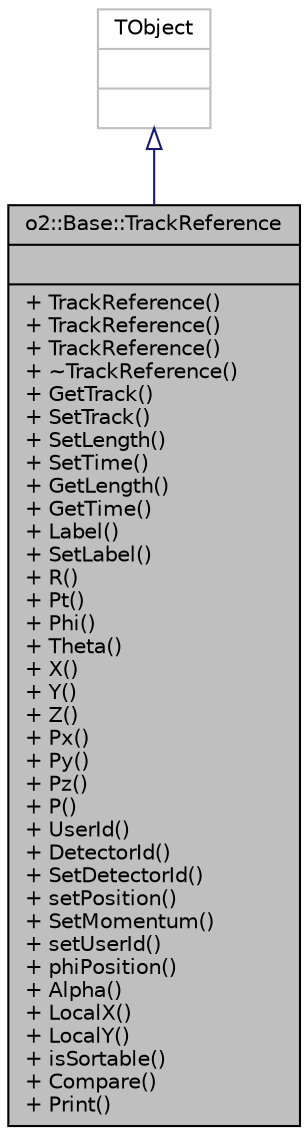 digraph "o2::Base::TrackReference"
{
 // INTERACTIVE_SVG=YES
  bgcolor="transparent";
  edge [fontname="Helvetica",fontsize="10",labelfontname="Helvetica",labelfontsize="10"];
  node [fontname="Helvetica",fontsize="10",shape=record];
  Node1 [label="{o2::Base::TrackReference\n||+ TrackReference()\l+ TrackReference()\l+ TrackReference()\l+ ~TrackReference()\l+ GetTrack()\l+ SetTrack()\l+ SetLength()\l+ SetTime()\l+ GetLength()\l+ GetTime()\l+ Label()\l+ SetLabel()\l+ R()\l+ Pt()\l+ Phi()\l+ Theta()\l+ X()\l+ Y()\l+ Z()\l+ Px()\l+ Py()\l+ Pz()\l+ P()\l+ UserId()\l+ DetectorId()\l+ SetDetectorId()\l+ setPosition()\l+ SetMomentum()\l+ setUserId()\l+ phiPosition()\l+ Alpha()\l+ LocalX()\l+ LocalY()\l+ isSortable()\l+ Compare()\l+ Print()\l}",height=0.2,width=0.4,color="black", fillcolor="grey75", style="filled" fontcolor="black"];
  Node2 -> Node1 [dir="back",color="midnightblue",fontsize="10",style="solid",arrowtail="onormal",fontname="Helvetica"];
  Node2 [label="{TObject\n||}",height=0.2,width=0.4,color="grey75"];
}

